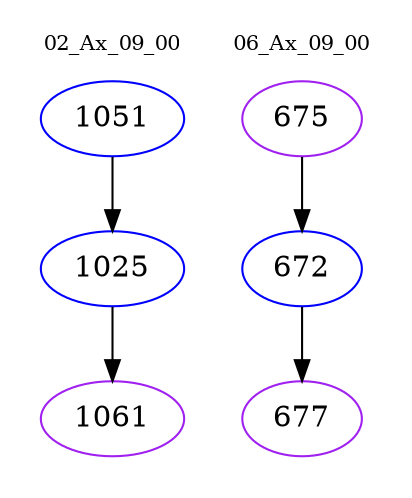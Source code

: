 digraph{
subgraph cluster_0 {
color = white
label = "02_Ax_09_00";
fontsize=10;
T0_1051 [label="1051", color="blue"]
T0_1051 -> T0_1025 [color="black"]
T0_1025 [label="1025", color="blue"]
T0_1025 -> T0_1061 [color="black"]
T0_1061 [label="1061", color="purple"]
}
subgraph cluster_1 {
color = white
label = "06_Ax_09_00";
fontsize=10;
T1_675 [label="675", color="purple"]
T1_675 -> T1_672 [color="black"]
T1_672 [label="672", color="blue"]
T1_672 -> T1_677 [color="black"]
T1_677 [label="677", color="purple"]
}
}

